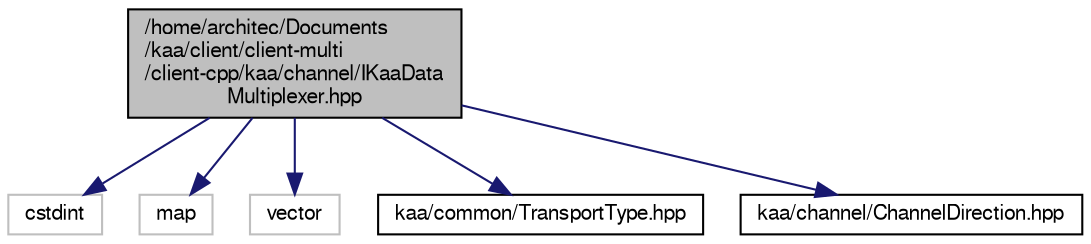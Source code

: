 digraph "/home/architec/Documents/kaa/client/client-multi/client-cpp/kaa/channel/IKaaDataMultiplexer.hpp"
{
  bgcolor="transparent";
  edge [fontname="FreeSans",fontsize="10",labelfontname="FreeSans",labelfontsize="10"];
  node [fontname="FreeSans",fontsize="10",shape=record];
  Node1 [label="/home/architec/Documents\l/kaa/client/client-multi\l/client-cpp/kaa/channel/IKaaData\lMultiplexer.hpp",height=0.2,width=0.4,color="black", fillcolor="grey75", style="filled" fontcolor="black"];
  Node1 -> Node2 [color="midnightblue",fontsize="10",style="solid",fontname="FreeSans"];
  Node2 [label="cstdint",height=0.2,width=0.4,color="grey75"];
  Node1 -> Node3 [color="midnightblue",fontsize="10",style="solid",fontname="FreeSans"];
  Node3 [label="map",height=0.2,width=0.4,color="grey75"];
  Node1 -> Node4 [color="midnightblue",fontsize="10",style="solid",fontname="FreeSans"];
  Node4 [label="vector",height=0.2,width=0.4,color="grey75"];
  Node1 -> Node5 [color="midnightblue",fontsize="10",style="solid",fontname="FreeSans"];
  Node5 [label="kaa/common/TransportType.hpp",height=0.2,width=0.4,color="black",URL="$TransportType_8hpp.html"];
  Node1 -> Node6 [color="midnightblue",fontsize="10",style="solid",fontname="FreeSans"];
  Node6 [label="kaa/channel/ChannelDirection.hpp",height=0.2,width=0.4,color="black",URL="$ChannelDirection_8hpp.html"];
}
